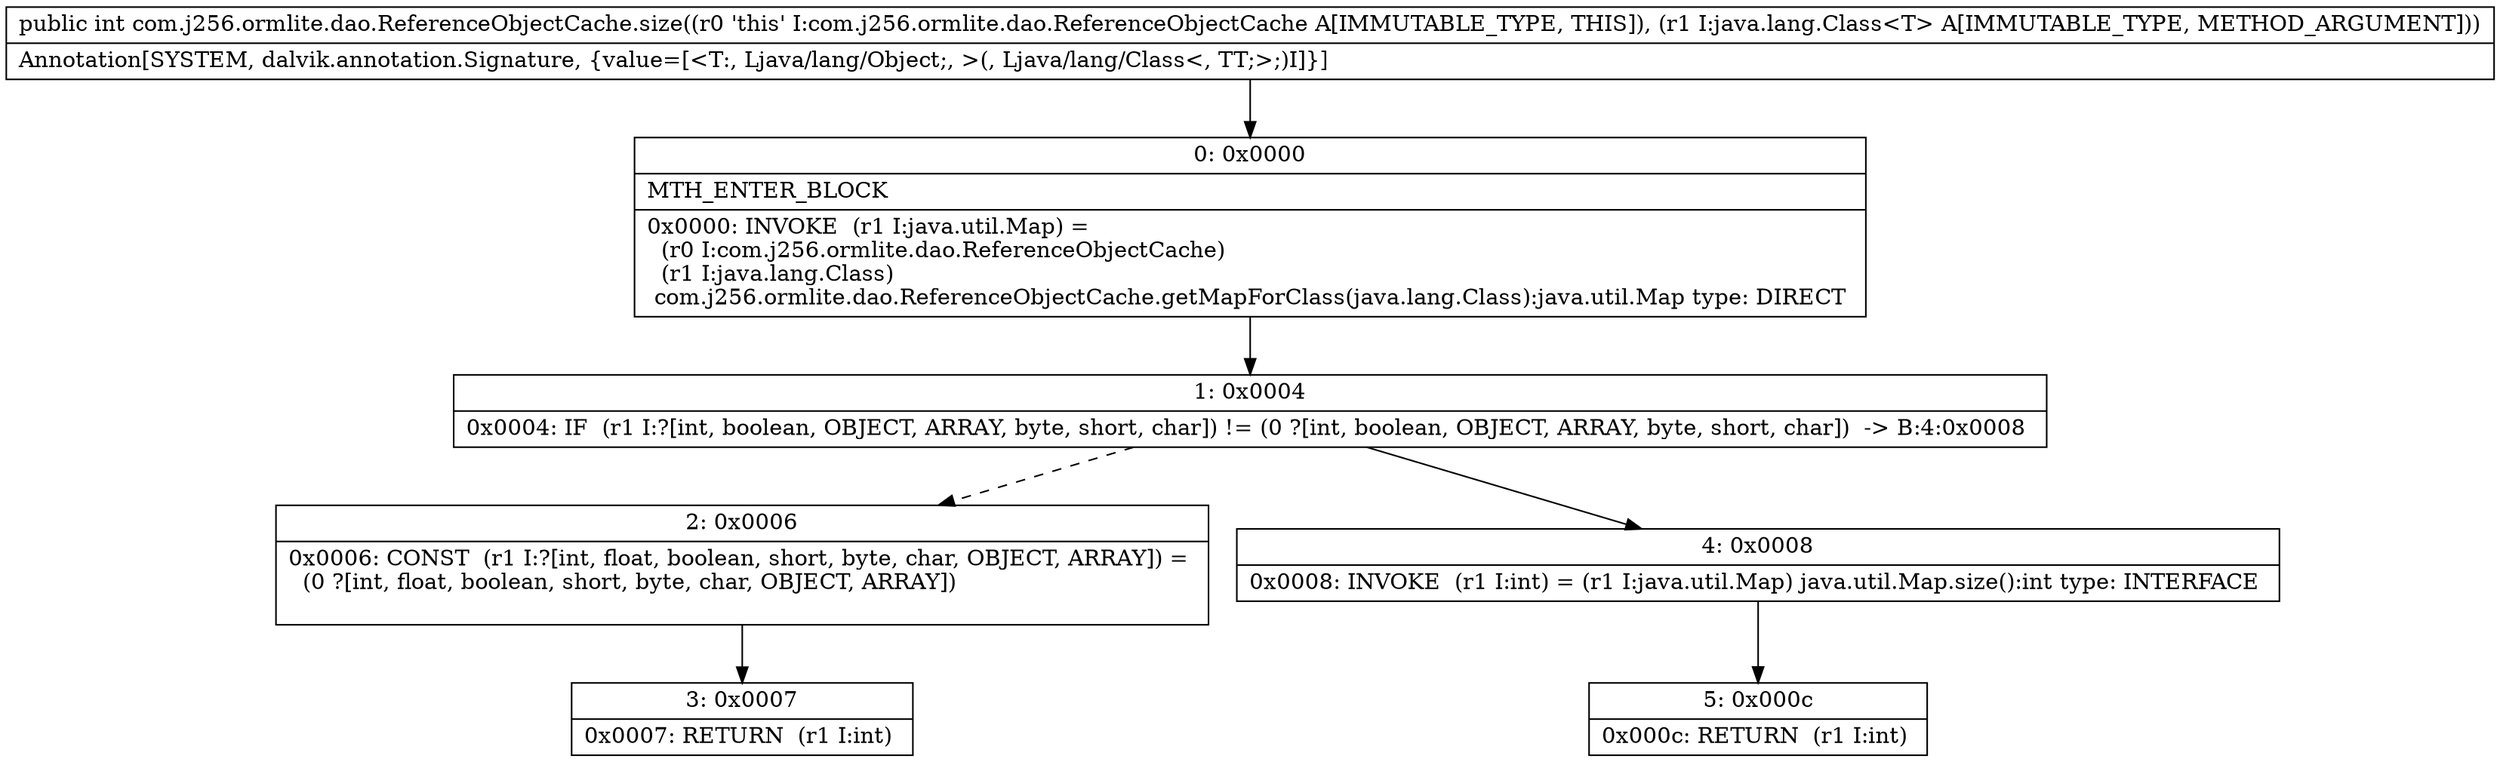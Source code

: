 digraph "CFG forcom.j256.ormlite.dao.ReferenceObjectCache.size(Ljava\/lang\/Class;)I" {
Node_0 [shape=record,label="{0\:\ 0x0000|MTH_ENTER_BLOCK\l|0x0000: INVOKE  (r1 I:java.util.Map) = \l  (r0 I:com.j256.ormlite.dao.ReferenceObjectCache)\l  (r1 I:java.lang.Class)\l com.j256.ormlite.dao.ReferenceObjectCache.getMapForClass(java.lang.Class):java.util.Map type: DIRECT \l}"];
Node_1 [shape=record,label="{1\:\ 0x0004|0x0004: IF  (r1 I:?[int, boolean, OBJECT, ARRAY, byte, short, char]) != (0 ?[int, boolean, OBJECT, ARRAY, byte, short, char])  \-\> B:4:0x0008 \l}"];
Node_2 [shape=record,label="{2\:\ 0x0006|0x0006: CONST  (r1 I:?[int, float, boolean, short, byte, char, OBJECT, ARRAY]) = \l  (0 ?[int, float, boolean, short, byte, char, OBJECT, ARRAY])\l \l}"];
Node_3 [shape=record,label="{3\:\ 0x0007|0x0007: RETURN  (r1 I:int) \l}"];
Node_4 [shape=record,label="{4\:\ 0x0008|0x0008: INVOKE  (r1 I:int) = (r1 I:java.util.Map) java.util.Map.size():int type: INTERFACE \l}"];
Node_5 [shape=record,label="{5\:\ 0x000c|0x000c: RETURN  (r1 I:int) \l}"];
MethodNode[shape=record,label="{public int com.j256.ormlite.dao.ReferenceObjectCache.size((r0 'this' I:com.j256.ormlite.dao.ReferenceObjectCache A[IMMUTABLE_TYPE, THIS]), (r1 I:java.lang.Class\<T\> A[IMMUTABLE_TYPE, METHOD_ARGUMENT]))  | Annotation[SYSTEM, dalvik.annotation.Signature, \{value=[\<T:, Ljava\/lang\/Object;, \>(, Ljava\/lang\/Class\<, TT;\>;)I]\}]\l}"];
MethodNode -> Node_0;
Node_0 -> Node_1;
Node_1 -> Node_2[style=dashed];
Node_1 -> Node_4;
Node_2 -> Node_3;
Node_4 -> Node_5;
}

